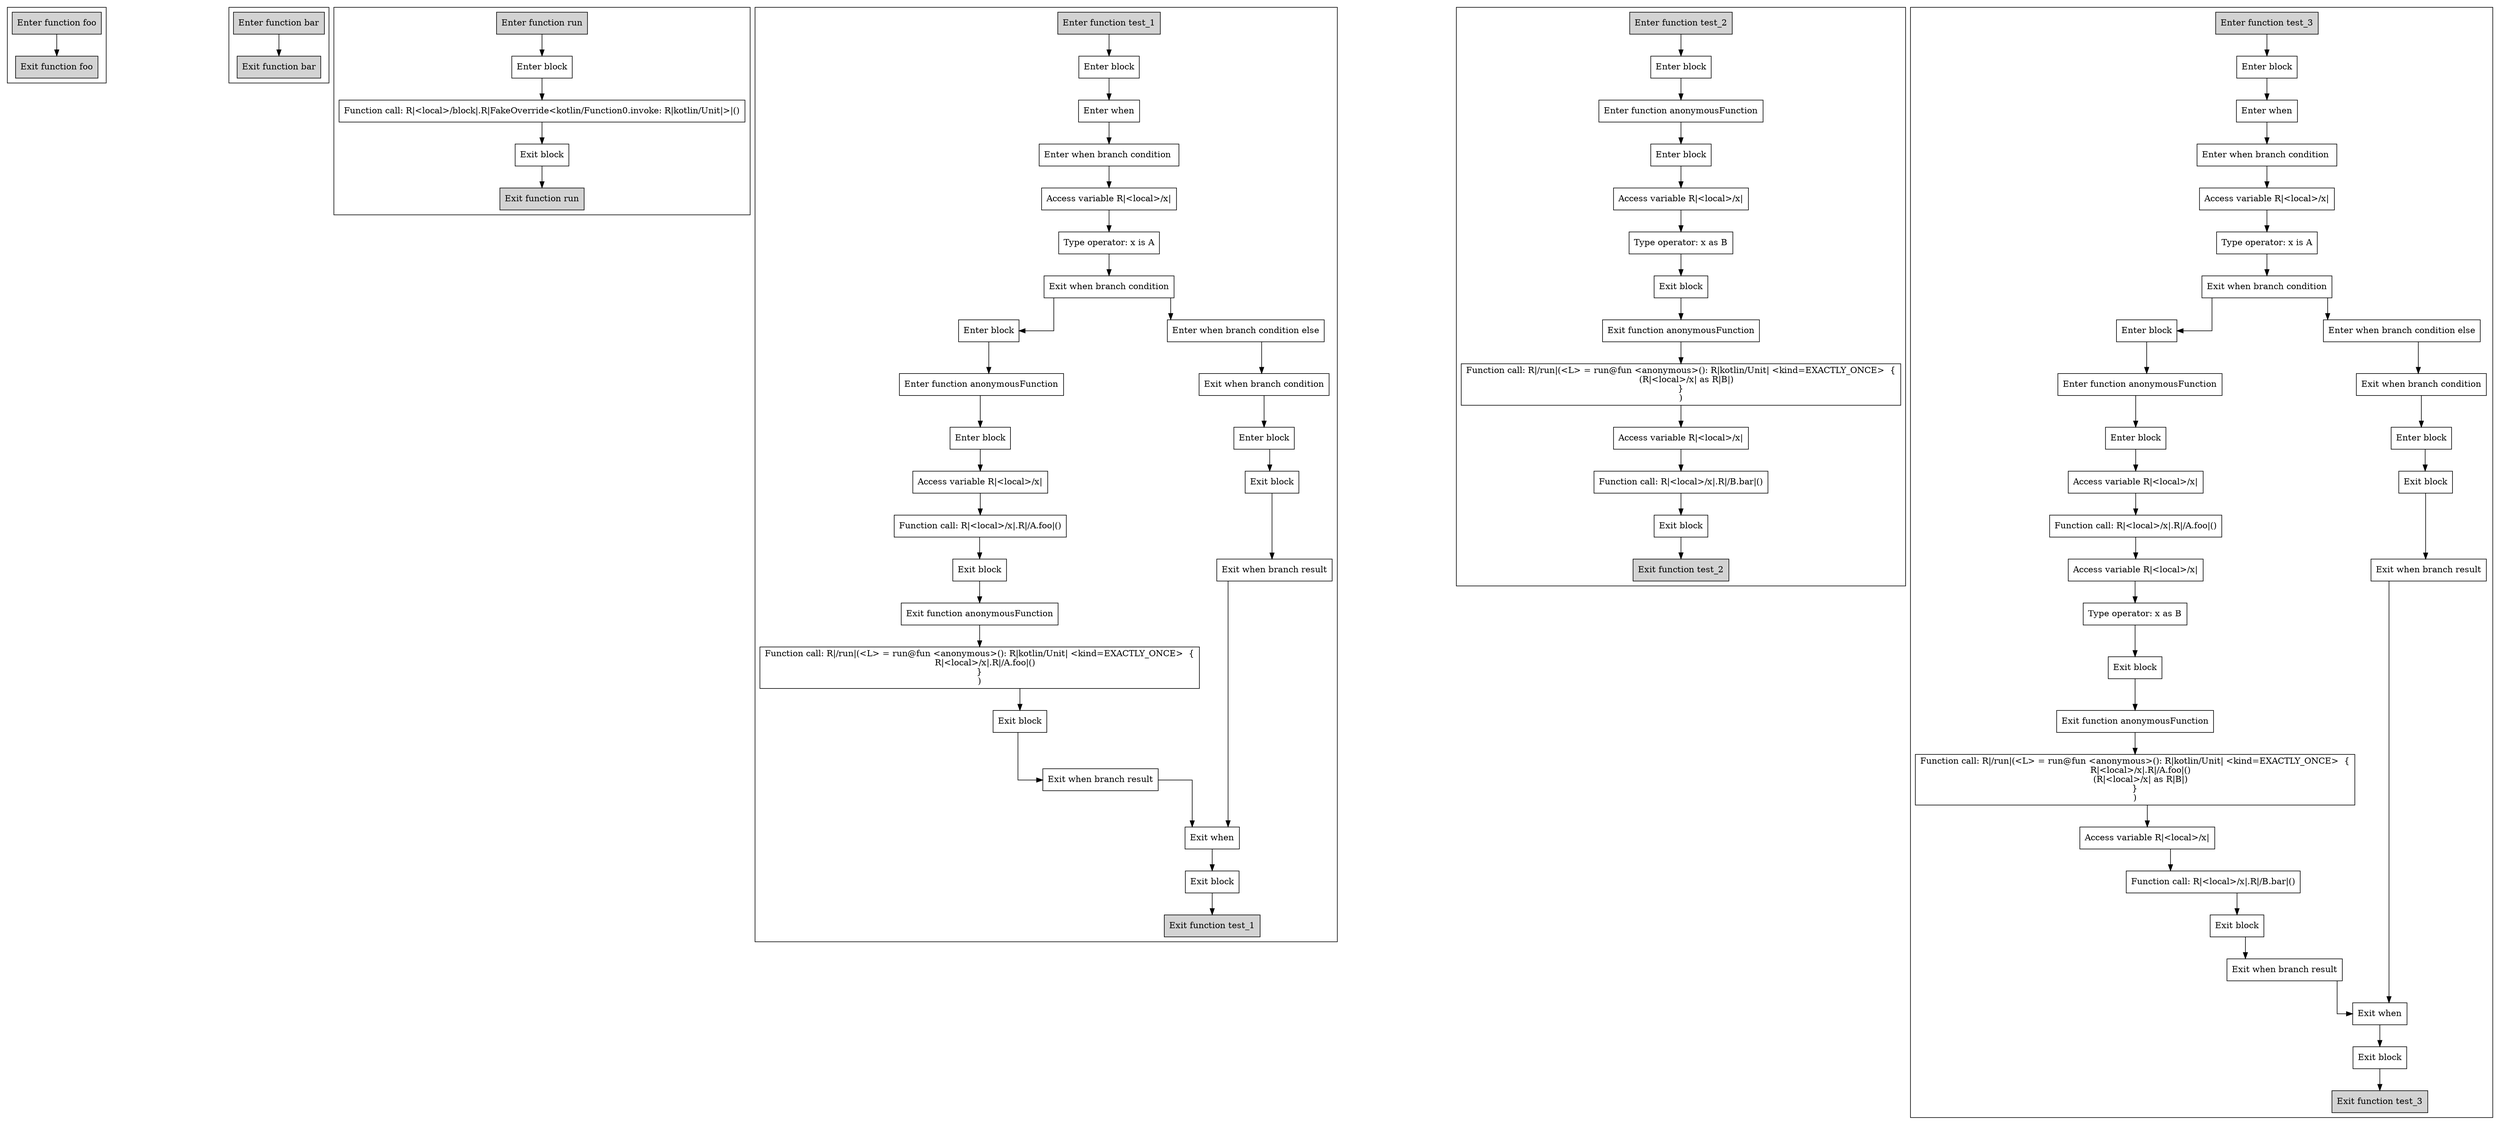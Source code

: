 digraph inPlaceLambdas_kt {
graph [splines=ortho, nodesep=3]

subgraph cluster_foo {
  0 [shape=box label="Enter function foo" style="filled"];
  1 [shape=box label="Exit function foo" style="filled"];

  0 -> {1};
}

subgraph cluster_bar {
  2 [shape=box label="Enter function bar" style="filled"];
  3 [shape=box label="Exit function bar" style="filled"];

  2 -> {3};
}

subgraph cluster_run {
  4 [shape=box label="Enter function run" style="filled"];
  5 [shape=box label="Enter block"];
  6 [shape=box label="Function call: R|<local>/block|.R|FakeOverride<kotlin/Function0.invoke: R|kotlin/Unit|>|()"];
  7 [shape=box label="Exit block"];
  8 [shape=box label="Exit function run" style="filled"];

  4 -> {5};
  5 -> {6};
  6 -> {7};
  7 -> {8};
}

subgraph cluster_test_1 {
  9 [shape=box label="Enter function test_1" style="filled"];
  10 [shape=box label="Enter block"];
  11 [shape=box label="Enter when"];
  12 [shape=box label="Enter when branch condition "];
  13 [shape=box label="Access variable R|<local>/x|"];
  14 [shape=box label="Type operator: x is A"];
  15 [shape=box label="Exit when branch condition"];
  16 [shape=box label="Enter block"];
  17 [shape=box label="Enter function anonymousFunction"];
  18 [shape=box label="Enter block"];
  19 [shape=box label="Access variable R|<local>/x|"];
  20 [shape=box label="Function call: R|<local>/x|.R|/A.foo|()"];
  21 [shape=box label="Exit block"];
  22 [shape=box label="Exit function anonymousFunction"];
  23 [shape=box label="Function call: R|/run|(<L> = run@fun <anonymous>(): R|kotlin/Unit| <kind=EXACTLY_ONCE>  {
    R|<local>/x|.R|/A.foo|()
}
)"];
  24 [shape=box label="Exit block"];
  25 [shape=box label="Exit when branch result"];
  26 [shape=box label="Enter when branch condition else"];
  27 [shape=box label="Exit when branch condition"];
  28 [shape=box label="Enter block"];
  29 [shape=box label="Exit block"];
  30 [shape=box label="Exit when branch result"];
  31 [shape=box label="Exit when"];
  32 [shape=box label="Exit block"];
  33 [shape=box label="Exit function test_1" style="filled"];

  9 -> {10};
  10 -> {11};
  11 -> {12};
  12 -> {13};
  13 -> {14};
  14 -> {15};
  15 -> {16 26};
  16 -> {17};
  17 -> {18};
  18 -> {19};
  19 -> {20};
  20 -> {21};
  21 -> {22};
  22 -> {23};
  23 -> {24};
  24 -> {25};
  25 -> {31};
  26 -> {27};
  27 -> {28};
  28 -> {29};
  29 -> {30};
  30 -> {31};
  31 -> {32};
  32 -> {33};
}

subgraph cluster_test_2 {
  34 [shape=box label="Enter function test_2" style="filled"];
  35 [shape=box label="Enter block"];
  36 [shape=box label="Enter function anonymousFunction"];
  37 [shape=box label="Enter block"];
  38 [shape=box label="Access variable R|<local>/x|"];
  39 [shape=box label="Type operator: x as B"];
  40 [shape=box label="Exit block"];
  41 [shape=box label="Exit function anonymousFunction"];
  42 [shape=box label="Function call: R|/run|(<L> = run@fun <anonymous>(): R|kotlin/Unit| <kind=EXACTLY_ONCE>  {
    (R|<local>/x| as R|B|)
}
)"];
  43 [shape=box label="Access variable R|<local>/x|"];
  44 [shape=box label="Function call: R|<local>/x|.R|/B.bar|()"];
  45 [shape=box label="Exit block"];
  46 [shape=box label="Exit function test_2" style="filled"];

  34 -> {35};
  35 -> {36};
  36 -> {37};
  37 -> {38};
  38 -> {39};
  39 -> {40};
  40 -> {41};
  41 -> {42};
  42 -> {43};
  43 -> {44};
  44 -> {45};
  45 -> {46};
}

subgraph cluster_test_3 {
  47 [shape=box label="Enter function test_3" style="filled"];
  48 [shape=box label="Enter block"];
  49 [shape=box label="Enter when"];
  50 [shape=box label="Enter when branch condition "];
  51 [shape=box label="Access variable R|<local>/x|"];
  52 [shape=box label="Type operator: x is A"];
  53 [shape=box label="Exit when branch condition"];
  54 [shape=box label="Enter block"];
  55 [shape=box label="Enter function anonymousFunction"];
  56 [shape=box label="Enter block"];
  57 [shape=box label="Access variable R|<local>/x|"];
  58 [shape=box label="Function call: R|<local>/x|.R|/A.foo|()"];
  59 [shape=box label="Access variable R|<local>/x|"];
  60 [shape=box label="Type operator: x as B"];
  61 [shape=box label="Exit block"];
  62 [shape=box label="Exit function anonymousFunction"];
  63 [shape=box label="Function call: R|/run|(<L> = run@fun <anonymous>(): R|kotlin/Unit| <kind=EXACTLY_ONCE>  {
    R|<local>/x|.R|/A.foo|()
    (R|<local>/x| as R|B|)
}
)"];
  64 [shape=box label="Access variable R|<local>/x|"];
  65 [shape=box label="Function call: R|<local>/x|.R|/B.bar|()"];
  66 [shape=box label="Exit block"];
  67 [shape=box label="Exit when branch result"];
  68 [shape=box label="Enter when branch condition else"];
  69 [shape=box label="Exit when branch condition"];
  70 [shape=box label="Enter block"];
  71 [shape=box label="Exit block"];
  72 [shape=box label="Exit when branch result"];
  73 [shape=box label="Exit when"];
  74 [shape=box label="Exit block"];
  75 [shape=box label="Exit function test_3" style="filled"];

  47 -> {48};
  48 -> {49};
  49 -> {50};
  50 -> {51};
  51 -> {52};
  52 -> {53};
  53 -> {54 68};
  54 -> {55};
  55 -> {56};
  56 -> {57};
  57 -> {58};
  58 -> {59};
  59 -> {60};
  60 -> {61};
  61 -> {62};
  62 -> {63};
  63 -> {64};
  64 -> {65};
  65 -> {66};
  66 -> {67};
  67 -> {73};
  68 -> {69};
  69 -> {70};
  70 -> {71};
  71 -> {72};
  72 -> {73};
  73 -> {74};
  74 -> {75};
}

}

